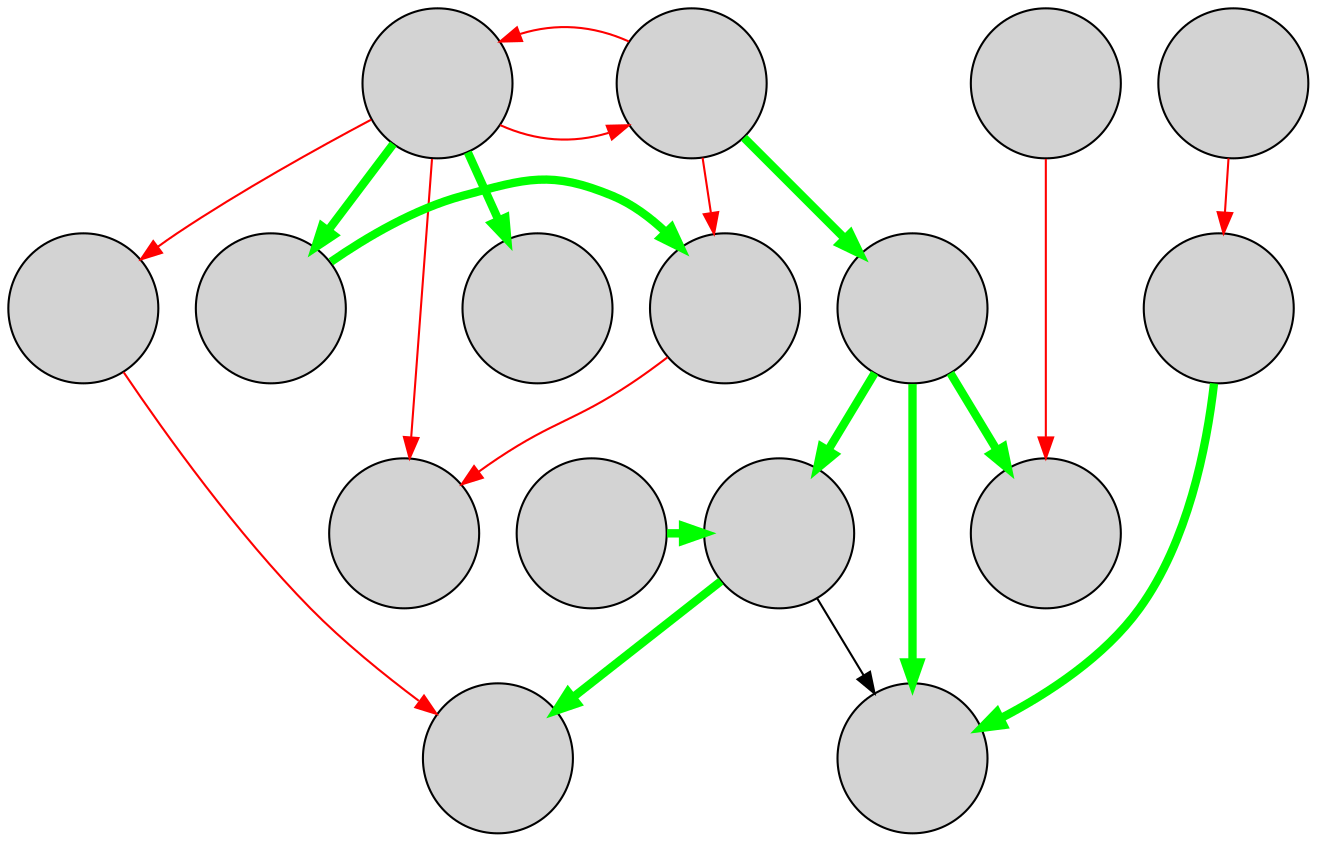digraph G {
  node [shape=circle fixedsize=true width=1 height=1 style=filled label="" ]
    { rank=same;
      bug [ image="images/bug.png" ]
      fighting [ image="images/fighting.png" ]
      bug -> fighting [ color=red ]
      fighting -> bug [ color=red ]
      normal [ image="images/normal.png" ]
      electric [ image="images/electric.png" ]
    }
    { rank=same;
      fairy [ image="images/fairy.png" ]
      dark [ image="images/dark.png" ]
      psychic [ image="images/psychic.png" ]
      ice [ image="images/ice.png" ]
      psychic -> poison [ color=green penwidth=4 ]
      rock [ image="images/rock.png" ]
    }
    { rank=same;
      poison [ image="images/poison.png" ]
    }
    { rank=same;
      ghost [ image="images/ghost.png" ]
      ground [ image="images/ground.png" ]
      water [ image="images/water.png" ]
      water -> ground [ color=green penwidth=4 ]
      grass [ image="images/grass.png" ]
    }
    { rank=same;
      fire [ image="images/fire.png" ]
      flying [ image="images/flying.png" ]
    }

      poison -> ghost [ color=red ]
  normal -> rock [ color=red ]
  fighting -> poison [ color=red ]
  fighting -> ice [ color=green penwidth=4 ]
  ground -> flying [ color=black ]
  rock -> flying [ color=green penwidth=4 ]
  bug -> ghost [ color=red ]
  bug -> psychic [ color=green penwidth=4 ]
  bug -> dark [ color=green penwidth=4 ]
  bug -> fairy [ color=red ]
  electric -> grass [ color=red ]
  ice -> flying [ color=green penwidth=4 ]
  ice -> grass [ color=green penwidth=4 ]

  ground -> fire [ color=green penwidth=4 ]
  ice -> ground [ color=green penwidth=4 ]

  fairy -> fire [ color=red ]

}
